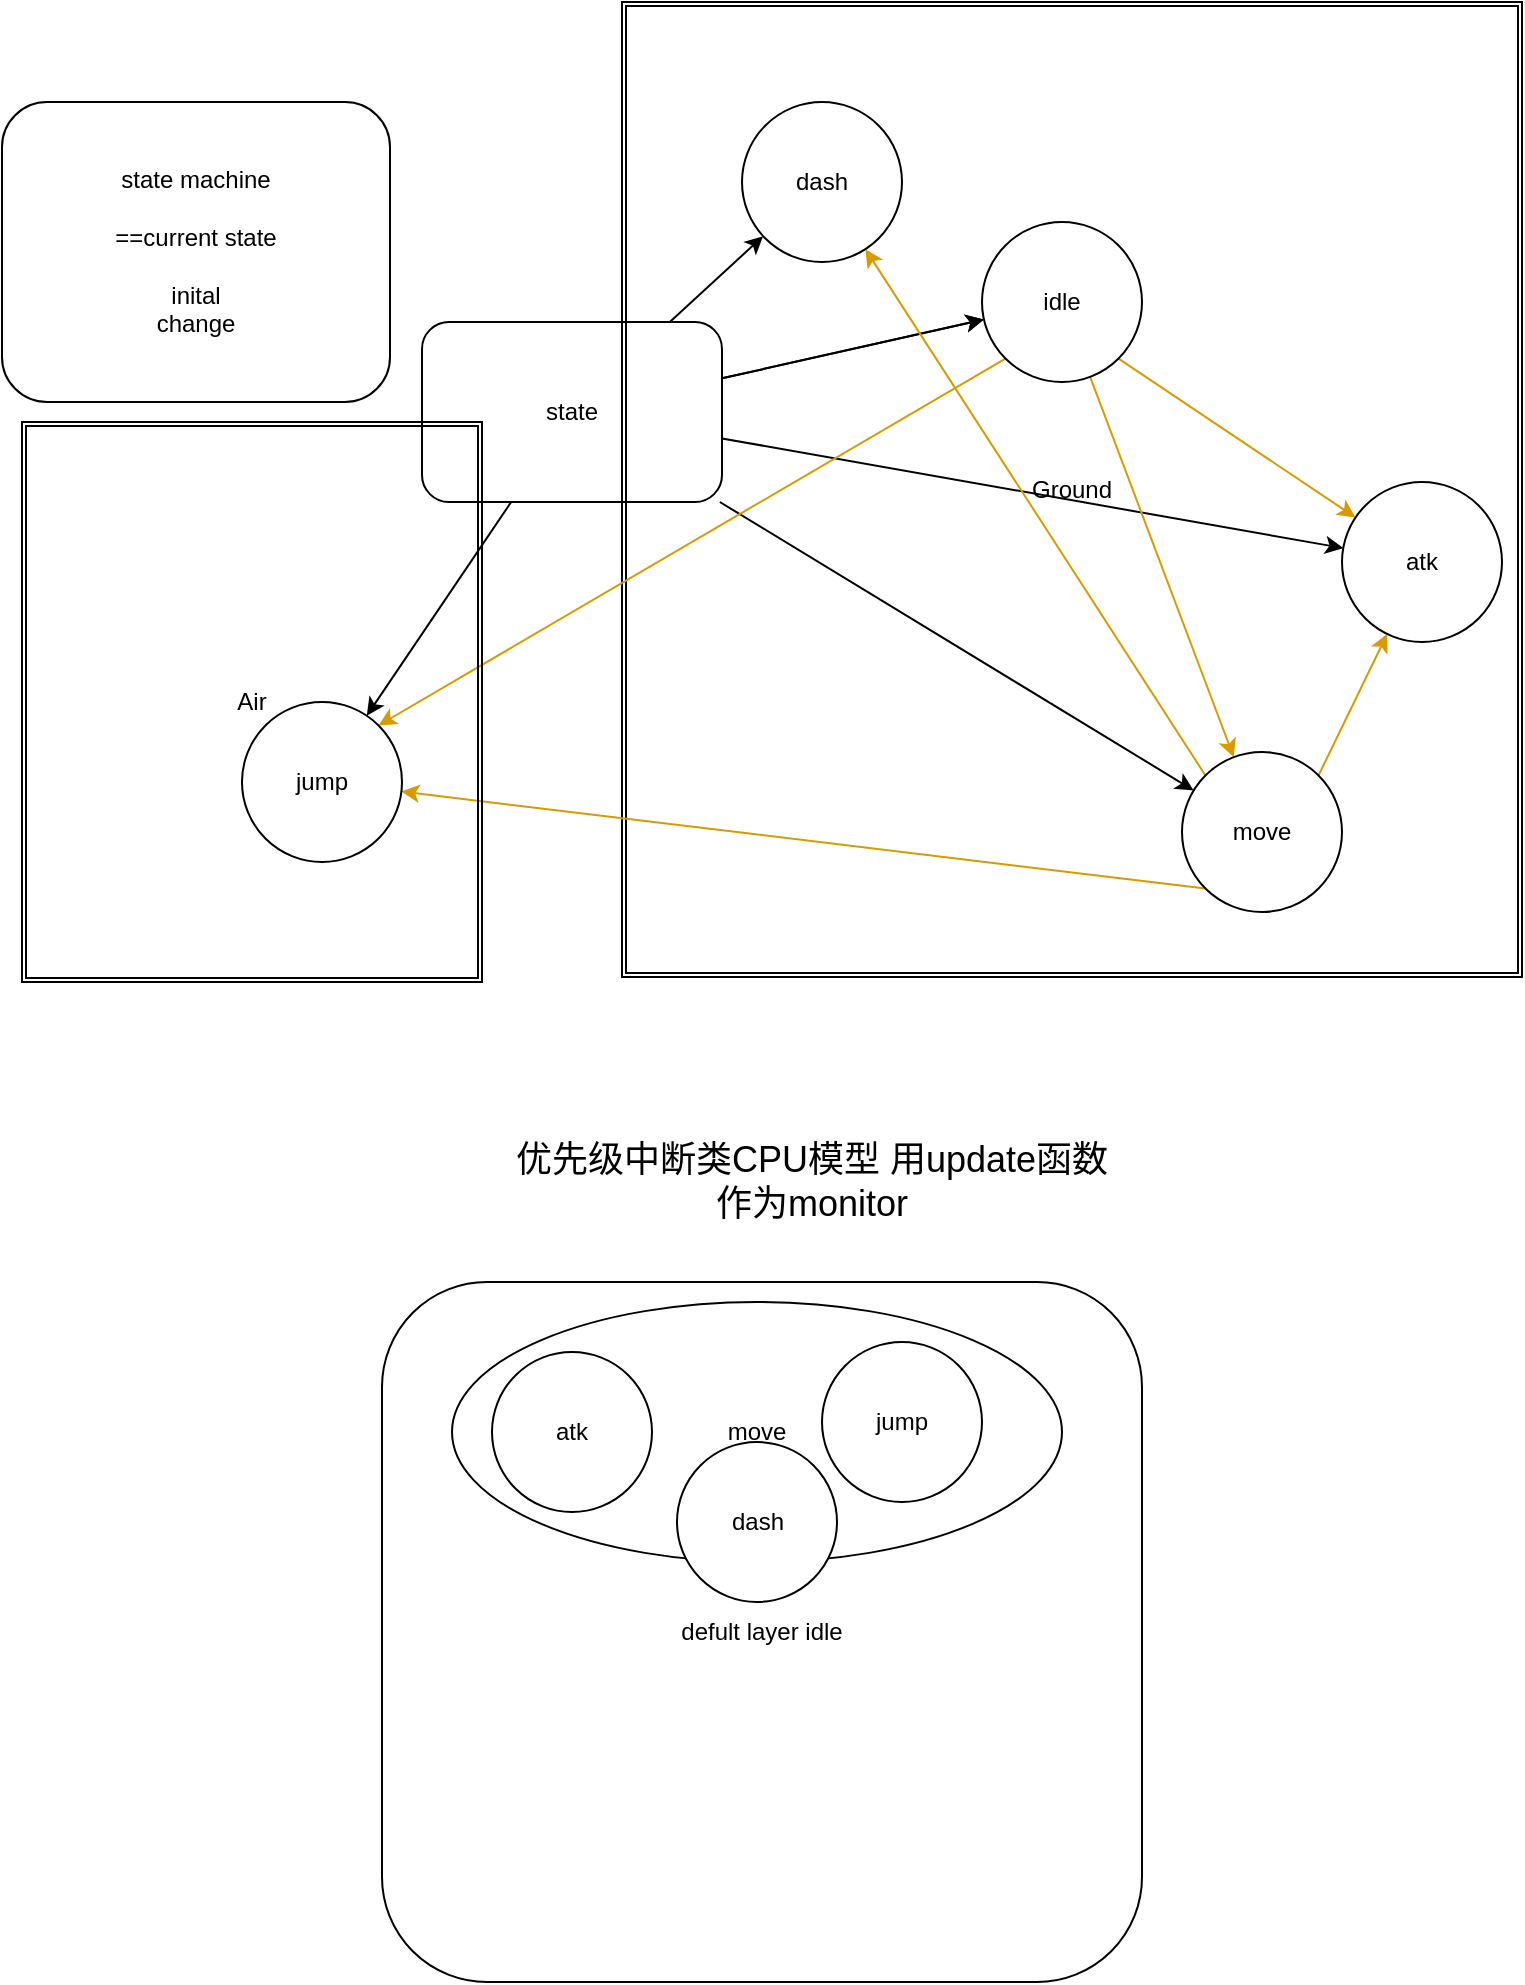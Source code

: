 <mxfile>
    <diagram id="3BTSEV0QJbBLRo2mUo9f" name="第 1 页">
        <mxGraphModel dx="855" dy="712" grid="1" gridSize="10" guides="1" tooltips="1" connect="1" arrows="1" fold="1" page="1" pageScale="1" pageWidth="827" pageHeight="1169" math="0" shadow="0">
            <root>
                <mxCell id="0"/>
                <mxCell id="1" parent="0"/>
                <mxCell id="2" value="state machine&lt;br&gt;&lt;br&gt;==current state&lt;br&gt;&lt;br&gt;inital&lt;br&gt;change" style="rounded=1;whiteSpace=wrap;html=1;" parent="1" vertex="1">
                    <mxGeometry x="70" y="180" width="194" height="150" as="geometry"/>
                </mxCell>
                <mxCell id="13" value="" style="edgeStyle=none;html=1;" parent="1" source="3" target="12" edge="1">
                    <mxGeometry relative="1" as="geometry"/>
                </mxCell>
                <mxCell id="15" value="" style="edgeStyle=none;html=1;" parent="1" source="3" target="14" edge="1">
                    <mxGeometry relative="1" as="geometry"/>
                </mxCell>
                <mxCell id="17" value="" style="edgeStyle=none;html=1;" parent="1" source="3" target="16" edge="1">
                    <mxGeometry relative="1" as="geometry"/>
                </mxCell>
                <mxCell id="19" value="" style="edgeStyle=none;html=1;" edge="1" parent="1" source="3" target="18">
                    <mxGeometry relative="1" as="geometry"/>
                </mxCell>
                <mxCell id="29" value="" style="edgeStyle=none;html=1;" edge="1" parent="1" source="3" target="12">
                    <mxGeometry relative="1" as="geometry"/>
                </mxCell>
                <mxCell id="36" style="edgeStyle=none;html=1;" edge="1" parent="1" source="3" target="35">
                    <mxGeometry relative="1" as="geometry"/>
                </mxCell>
                <mxCell id="3" value="state" style="rounded=1;whiteSpace=wrap;html=1;" parent="1" vertex="1">
                    <mxGeometry x="280" y="290" width="150" height="90" as="geometry"/>
                </mxCell>
                <mxCell id="7" value="Ground" style="shape=ext;double=1;rounded=0;whiteSpace=wrap;html=1;fillColor=none;" parent="1" vertex="1">
                    <mxGeometry x="380" y="130" width="450" height="487.5" as="geometry"/>
                </mxCell>
                <mxCell id="20" style="edgeStyle=none;html=1;fillColor=#ffe6cc;strokeColor=#d79b00;" edge="1" parent="1" source="12" target="14">
                    <mxGeometry relative="1" as="geometry"/>
                </mxCell>
                <mxCell id="21" style="edgeStyle=none;html=1;exitX=1;exitY=1;exitDx=0;exitDy=0;fillColor=#ffe6cc;strokeColor=#d79b00;" edge="1" parent="1" source="12" target="16">
                    <mxGeometry relative="1" as="geometry"/>
                </mxCell>
                <mxCell id="24" style="edgeStyle=none;html=1;exitX=0;exitY=1;exitDx=0;exitDy=0;entryX=1;entryY=0;entryDx=0;entryDy=0;fillColor=#ffe6cc;strokeColor=#d79b00;" edge="1" parent="1" source="12" target="18">
                    <mxGeometry relative="1" as="geometry"/>
                </mxCell>
                <mxCell id="12" value="idle" style="ellipse;whiteSpace=wrap;html=1;rounded=1;" parent="1" vertex="1">
                    <mxGeometry x="560" y="240" width="80" height="80" as="geometry"/>
                </mxCell>
                <mxCell id="22" style="edgeStyle=none;html=1;exitX=1;exitY=0;exitDx=0;exitDy=0;fillColor=#ffe6cc;strokeColor=#d79b00;" edge="1" parent="1" source="14" target="16">
                    <mxGeometry relative="1" as="geometry"/>
                </mxCell>
                <mxCell id="23" style="edgeStyle=none;html=1;exitX=0;exitY=1;exitDx=0;exitDy=0;fillColor=#ffe6cc;strokeColor=#d79b00;" edge="1" parent="1" source="14" target="18">
                    <mxGeometry relative="1" as="geometry"/>
                </mxCell>
                <mxCell id="40" style="edgeStyle=none;html=1;exitX=0;exitY=0;exitDx=0;exitDy=0;fillColor=#ffe6cc;strokeColor=#d79b00;" edge="1" parent="1" source="14" target="35">
                    <mxGeometry relative="1" as="geometry"/>
                </mxCell>
                <mxCell id="14" value="move" style="ellipse;whiteSpace=wrap;html=1;rounded=1;" parent="1" vertex="1">
                    <mxGeometry x="660" y="505" width="80" height="80" as="geometry"/>
                </mxCell>
                <mxCell id="16" value="atk" style="ellipse;whiteSpace=wrap;html=1;rounded=1;" parent="1" vertex="1">
                    <mxGeometry x="740" y="370" width="80" height="80" as="geometry"/>
                </mxCell>
                <mxCell id="18" value="jump" style="ellipse;whiteSpace=wrap;html=1;rounded=1;" vertex="1" parent="1">
                    <mxGeometry x="190" y="480" width="80" height="80" as="geometry"/>
                </mxCell>
                <mxCell id="27" value="Air" style="shape=ext;double=1;rounded=0;whiteSpace=wrap;html=1;fillColor=none;" vertex="1" parent="1">
                    <mxGeometry x="80" y="340" width="230" height="280" as="geometry"/>
                </mxCell>
                <mxCell id="35" value="dash" style="ellipse;whiteSpace=wrap;html=1;rounded=1;" vertex="1" parent="1">
                    <mxGeometry x="440" y="180" width="80" height="80" as="geometry"/>
                </mxCell>
                <mxCell id="41" value="defult layer idle" style="rounded=1;whiteSpace=wrap;html=1;" vertex="1" parent="1">
                    <mxGeometry x="260" y="770" width="380" height="350" as="geometry"/>
                </mxCell>
                <mxCell id="42" value="move" style="ellipse;whiteSpace=wrap;html=1;" vertex="1" parent="1">
                    <mxGeometry x="295" y="780" width="305" height="130" as="geometry"/>
                </mxCell>
                <mxCell id="43" value="atk" style="ellipse;whiteSpace=wrap;html=1;aspect=fixed;" vertex="1" parent="1">
                    <mxGeometry x="315" y="805" width="80" height="80" as="geometry"/>
                </mxCell>
                <mxCell id="44" value="jump" style="ellipse;whiteSpace=wrap;html=1;aspect=fixed;" vertex="1" parent="1">
                    <mxGeometry x="480" y="800" width="80" height="80" as="geometry"/>
                </mxCell>
                <mxCell id="46" value="dash" style="ellipse;whiteSpace=wrap;html=1;aspect=fixed;" vertex="1" parent="1">
                    <mxGeometry x="407.5" y="850" width="80" height="80" as="geometry"/>
                </mxCell>
                <mxCell id="47" value="&lt;font style=&quot;font-size: 18px;&quot;&gt;优先级中断类CPU模型 用update函数作为monitor&lt;/font&gt;" style="text;html=1;strokeColor=none;fillColor=none;align=center;verticalAlign=middle;whiteSpace=wrap;rounded=0;" vertex="1" parent="1">
                    <mxGeometry x="320" y="680" width="310" height="80" as="geometry"/>
                </mxCell>
            </root>
        </mxGraphModel>
    </diagram>
</mxfile>
